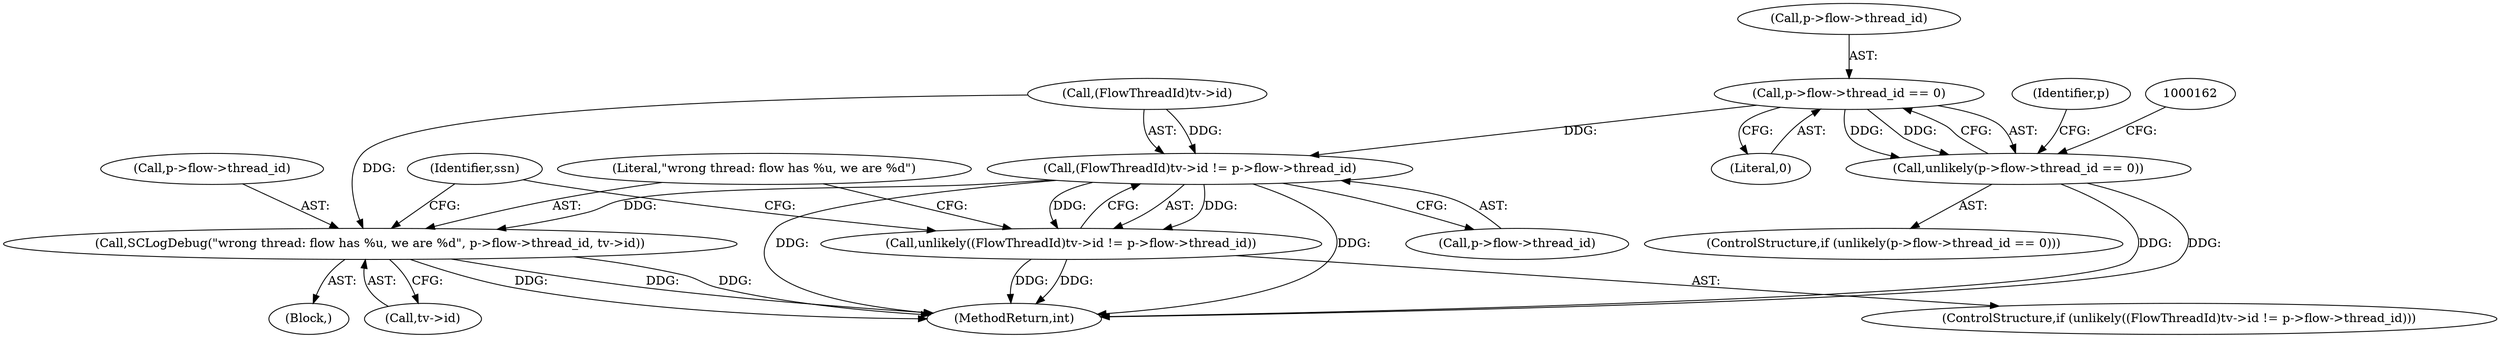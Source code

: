 digraph "0_suricata_e1ef57c848bbe4e567d5d4b66d346a742e3f77a1_0@API" {
"1000138" [label="(Call,p->flow->thread_id == 0)"];
"1000137" [label="(Call,unlikely(p->flow->thread_id == 0))"];
"1000160" [label="(Call,(FlowThreadId)tv->id != p->flow->thread_id)"];
"1000159" [label="(Call,unlikely((FlowThreadId)tv->id != p->flow->thread_id))"];
"1000172" [label="(Call,SCLogDebug(\"wrong thread: flow has %u, we are %d\", p->flow->thread_id, tv->id))"];
"1000136" [label="(ControlStructure,if (unlikely(p->flow->thread_id == 0)))"];
"1000158" [label="(ControlStructure,if (unlikely((FlowThreadId)tv->id != p->flow->thread_id)))"];
"1000137" [label="(Call,unlikely(p->flow->thread_id == 0))"];
"1000160" [label="(Call,(FlowThreadId)tv->id != p->flow->thread_id)"];
"1000166" [label="(Call,p->flow->thread_id)"];
"1000184" [label="(Identifier,ssn)"];
"1000174" [label="(Call,p->flow->thread_id)"];
"1000161" [label="(Call,(FlowThreadId)tv->id)"];
"1000144" [label="(Literal,0)"];
"1000149" [label="(Identifier,p)"];
"1000171" [label="(Block,)"];
"1000139" [label="(Call,p->flow->thread_id)"];
"1000138" [label="(Call,p->flow->thread_id == 0)"];
"1000159" [label="(Call,unlikely((FlowThreadId)tv->id != p->flow->thread_id))"];
"1000173" [label="(Literal,\"wrong thread: flow has %u, we are %d\")"];
"1000179" [label="(Call,tv->id)"];
"1000884" [label="(MethodReturn,int)"];
"1000172" [label="(Call,SCLogDebug(\"wrong thread: flow has %u, we are %d\", p->flow->thread_id, tv->id))"];
"1000138" -> "1000137"  [label="AST: "];
"1000138" -> "1000144"  [label="CFG: "];
"1000139" -> "1000138"  [label="AST: "];
"1000144" -> "1000138"  [label="AST: "];
"1000137" -> "1000138"  [label="CFG: "];
"1000138" -> "1000137"  [label="DDG: "];
"1000138" -> "1000137"  [label="DDG: "];
"1000138" -> "1000160"  [label="DDG: "];
"1000137" -> "1000136"  [label="AST: "];
"1000149" -> "1000137"  [label="CFG: "];
"1000162" -> "1000137"  [label="CFG: "];
"1000137" -> "1000884"  [label="DDG: "];
"1000137" -> "1000884"  [label="DDG: "];
"1000160" -> "1000159"  [label="AST: "];
"1000160" -> "1000166"  [label="CFG: "];
"1000161" -> "1000160"  [label="AST: "];
"1000166" -> "1000160"  [label="AST: "];
"1000159" -> "1000160"  [label="CFG: "];
"1000160" -> "1000884"  [label="DDG: "];
"1000160" -> "1000884"  [label="DDG: "];
"1000160" -> "1000159"  [label="DDG: "];
"1000160" -> "1000159"  [label="DDG: "];
"1000161" -> "1000160"  [label="DDG: "];
"1000160" -> "1000172"  [label="DDG: "];
"1000159" -> "1000158"  [label="AST: "];
"1000173" -> "1000159"  [label="CFG: "];
"1000184" -> "1000159"  [label="CFG: "];
"1000159" -> "1000884"  [label="DDG: "];
"1000159" -> "1000884"  [label="DDG: "];
"1000172" -> "1000171"  [label="AST: "];
"1000172" -> "1000179"  [label="CFG: "];
"1000173" -> "1000172"  [label="AST: "];
"1000174" -> "1000172"  [label="AST: "];
"1000179" -> "1000172"  [label="AST: "];
"1000184" -> "1000172"  [label="CFG: "];
"1000172" -> "1000884"  [label="DDG: "];
"1000172" -> "1000884"  [label="DDG: "];
"1000172" -> "1000884"  [label="DDG: "];
"1000161" -> "1000172"  [label="DDG: "];
}
